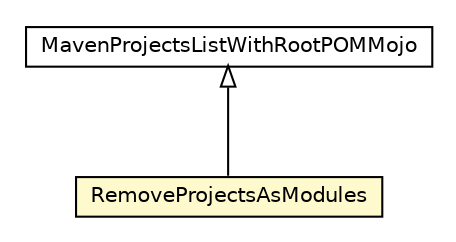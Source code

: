 #!/usr/local/bin/dot
#
# Class diagram 
# Generated by UMLGraph version R5_6-24-gf6e263 (http://www.umlgraph.org/)
#

digraph G {
	edge [fontname="Helvetica",fontsize=10,labelfontname="Helvetica",labelfontsize=10];
	node [fontname="Helvetica",fontsize=10,shape=plaintext];
	nodesep=0.25;
	ranksep=0.5;
	// fr.fastconnect.factory.tibco.bw.maven.source.MavenProjectsListWithRootPOMMojo
	c4046 [label=<<table title="fr.fastconnect.factory.tibco.bw.maven.source.MavenProjectsListWithRootPOMMojo" border="0" cellborder="1" cellspacing="0" cellpadding="2" port="p" href="./MavenProjectsListWithRootPOMMojo.html">
		<tr><td><table border="0" cellspacing="0" cellpadding="1">
<tr><td align="center" balign="center"> MavenProjectsListWithRootPOMMojo </td></tr>
		</table></td></tr>
		</table>>, URL="./MavenProjectsListWithRootPOMMojo.html", fontname="Helvetica", fontcolor="black", fontsize=10.0];
	// fr.fastconnect.factory.tibco.bw.maven.source.RemoveProjectsAsModules
	c4051 [label=<<table title="fr.fastconnect.factory.tibco.bw.maven.source.RemoveProjectsAsModules" border="0" cellborder="1" cellspacing="0" cellpadding="2" port="p" bgcolor="lemonChiffon" href="./RemoveProjectsAsModules.html">
		<tr><td><table border="0" cellspacing="0" cellpadding="1">
<tr><td align="center" balign="center"> RemoveProjectsAsModules </td></tr>
		</table></td></tr>
		</table>>, URL="./RemoveProjectsAsModules.html", fontname="Helvetica", fontcolor="black", fontsize=10.0];
	//fr.fastconnect.factory.tibco.bw.maven.source.RemoveProjectsAsModules extends fr.fastconnect.factory.tibco.bw.maven.source.MavenProjectsListWithRootPOMMojo
	c4046:p -> c4051:p [dir=back,arrowtail=empty];
}

